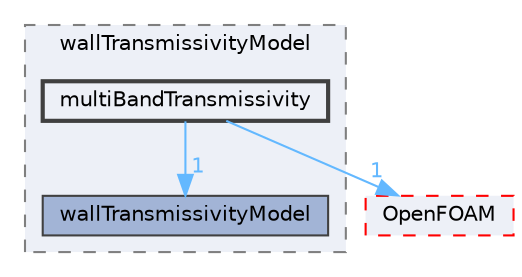 digraph "src/thermophysicalModels/radiation/submodels/wallTransmissivityModel/multiBandTransmissivity"
{
 // LATEX_PDF_SIZE
  bgcolor="transparent";
  edge [fontname=Helvetica,fontsize=10,labelfontname=Helvetica,labelfontsize=10];
  node [fontname=Helvetica,fontsize=10,shape=box,height=0.2,width=0.4];
  compound=true
  subgraph clusterdir_43db98e59e79a0aa973423e13a555c3c {
    graph [ bgcolor="#edf0f7", pencolor="grey50", label="wallTransmissivityModel", fontname=Helvetica,fontsize=10 style="filled,dashed", URL="dir_43db98e59e79a0aa973423e13a555c3c.html",tooltip=""]
  dir_912ba7242bfa64d3623f4d549533962c [label="wallTransmissivityModel", fillcolor="#a2b4d6", color="grey25", style="filled", URL="dir_912ba7242bfa64d3623f4d549533962c.html",tooltip=""];
  dir_6ef6cb61c9783bc30cd877fa11c1b1ab [label="multiBandTransmissivity", fillcolor="#edf0f7", color="grey25", style="filled,bold", URL="dir_6ef6cb61c9783bc30cd877fa11c1b1ab.html",tooltip=""];
  }
  dir_c5473ff19b20e6ec4dfe5c310b3778a8 [label="OpenFOAM", fillcolor="#edf0f7", color="red", style="filled,dashed", URL="dir_c5473ff19b20e6ec4dfe5c310b3778a8.html",tooltip=""];
  dir_6ef6cb61c9783bc30cd877fa11c1b1ab->dir_912ba7242bfa64d3623f4d549533962c [headlabel="1", labeldistance=1.5 headhref="dir_002468_004370.html" href="dir_002468_004370.html" color="steelblue1" fontcolor="steelblue1"];
  dir_6ef6cb61c9783bc30cd877fa11c1b1ab->dir_c5473ff19b20e6ec4dfe5c310b3778a8 [headlabel="1", labeldistance=1.5 headhref="dir_002468_002695.html" href="dir_002468_002695.html" color="steelblue1" fontcolor="steelblue1"];
}
